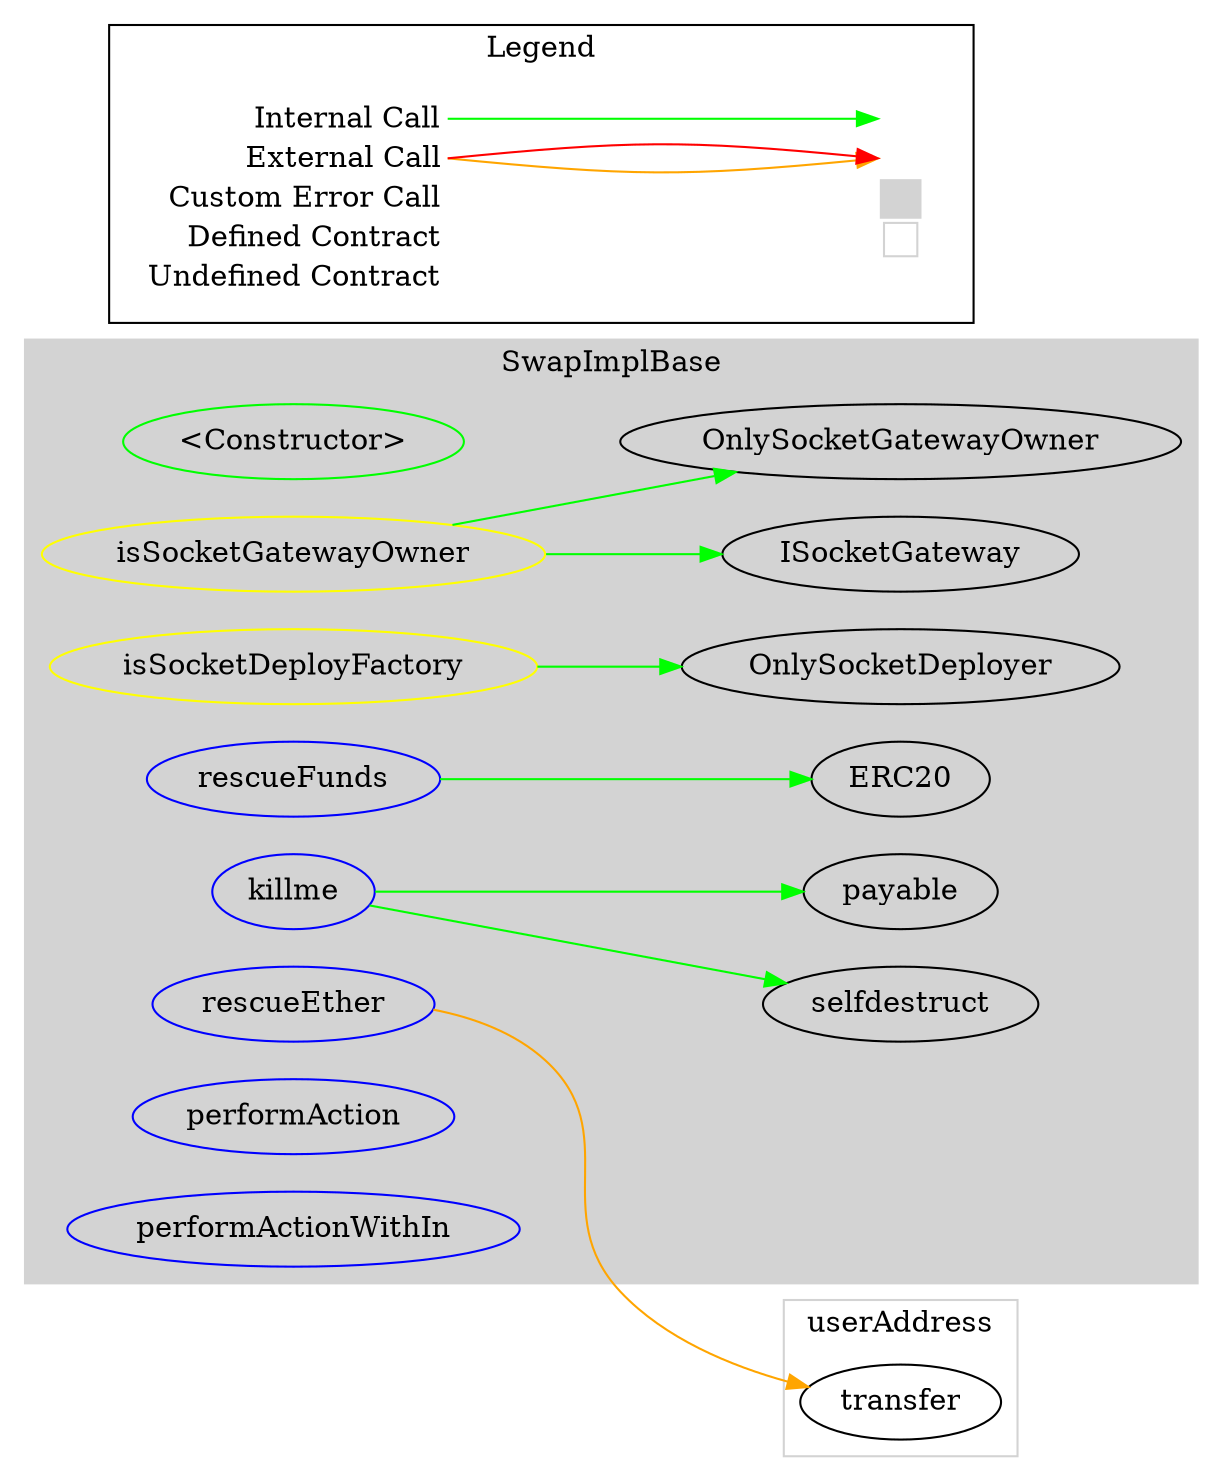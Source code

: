 digraph G {
  graph [ ratio = "auto", page = "100", compound =true ];
subgraph "clusterSwapImplBase" {
  graph [ label = "SwapImplBase", color = "lightgray", style = "filled", bgcolor = "lightgray" ];
  "SwapImplBase.<Constructor>" [ label = "<Constructor>", color = "green" ];
  "SwapImplBase.isSocketGatewayOwner" [ label = "isSocketGatewayOwner", color = "yellow" ];
  "SwapImplBase.isSocketDeployFactory" [ label = "isSocketDeployFactory", color = "yellow" ];
  "SwapImplBase.rescueFunds" [ label = "rescueFunds", color = "blue" ];
  "SwapImplBase.rescueEther" [ label = "rescueEther", color = "blue" ];
  "SwapImplBase.killme" [ label = "killme", color = "blue" ];
  "SwapImplBase.performAction" [ label = "performAction", color = "blue" ];
  "SwapImplBase.performActionWithIn" [ label = "performActionWithIn", color = "blue" ];
  "SwapImplBase.ISocketGateway" [ label = "ISocketGateway" ];
  "SwapImplBase.OnlySocketGatewayOwner" [ label = "OnlySocketGatewayOwner" ];
  "SwapImplBase.OnlySocketDeployer" [ label = "OnlySocketDeployer" ];
  "SwapImplBase.ERC20" [ label = "ERC20" ];
  "SwapImplBase.selfdestruct" [ label = "selfdestruct" ];
  "SwapImplBase.payable" [ label = "payable" ];
}

subgraph "clusteruserAddress" {
  graph [ label = "userAddress", color = "lightgray" ];
  "userAddress.transfer" [ label = "transfer" ];
}

  "SwapImplBase.isSocketGatewayOwner";
  "SwapImplBase.ISocketGateway";
  "SwapImplBase.OnlySocketGatewayOwner";
  "SwapImplBase.isSocketDeployFactory";
  "SwapImplBase.OnlySocketDeployer";
  "SwapImplBase.rescueFunds";
  "SwapImplBase.ERC20";
  "SwapImplBase.rescueEther";
  "userAddress.transfer";
  "SwapImplBase.killme";
  "SwapImplBase.selfdestruct";
  "SwapImplBase.payable";
  "SwapImplBase.isSocketGatewayOwner" -> "SwapImplBase.ISocketGateway" [ color = "green" ];
  "SwapImplBase.isSocketGatewayOwner" -> "SwapImplBase.OnlySocketGatewayOwner" [ color = "green" ];
  "SwapImplBase.isSocketDeployFactory" -> "SwapImplBase.OnlySocketDeployer" [ color = "green" ];
  "SwapImplBase.rescueFunds" -> "SwapImplBase.ERC20" [ color = "green" ];
  "SwapImplBase.rescueEther" -> "userAddress.transfer" [ color = "orange" ];
  "SwapImplBase.killme" -> "SwapImplBase.selfdestruct" [ color = "green" ];
  "SwapImplBase.killme" -> "SwapImplBase.payable" [ color = "green" ];


rankdir=LR
node [shape=plaintext]
subgraph cluster_01 { 
label = "Legend";
key [label=<<table border="0" cellpadding="2" cellspacing="0" cellborder="0">
  <tr><td align="right" port="i1">Internal Call</td></tr>
  <tr><td align="right" port="i2">External Call</td></tr>
  <tr><td align="right" port="i2">Custom Error Call</td></tr>
  <tr><td align="right" port="i3">Defined Contract</td></tr>
  <tr><td align="right" port="i4">Undefined Contract</td></tr>
  </table>>]
key2 [label=<<table border="0" cellpadding="2" cellspacing="0" cellborder="0">
  <tr><td port="i1">&nbsp;&nbsp;&nbsp;</td></tr>
  <tr><td port="i2">&nbsp;&nbsp;&nbsp;</td></tr>
  <tr><td port="i3" bgcolor="lightgray">&nbsp;&nbsp;&nbsp;</td></tr>
  <tr><td port="i4">
    <table border="1" cellborder="0" cellspacing="0" cellpadding="7" color="lightgray">
      <tr>
       <td></td>
      </tr>
     </table>
  </td></tr>
  </table>>]
key:i1:e -> key2:i1:w [color="green"]
key:i2:e -> key2:i2:w [color="orange"]
key:i2:e -> key2:i2:w [color="red"]
}
}

